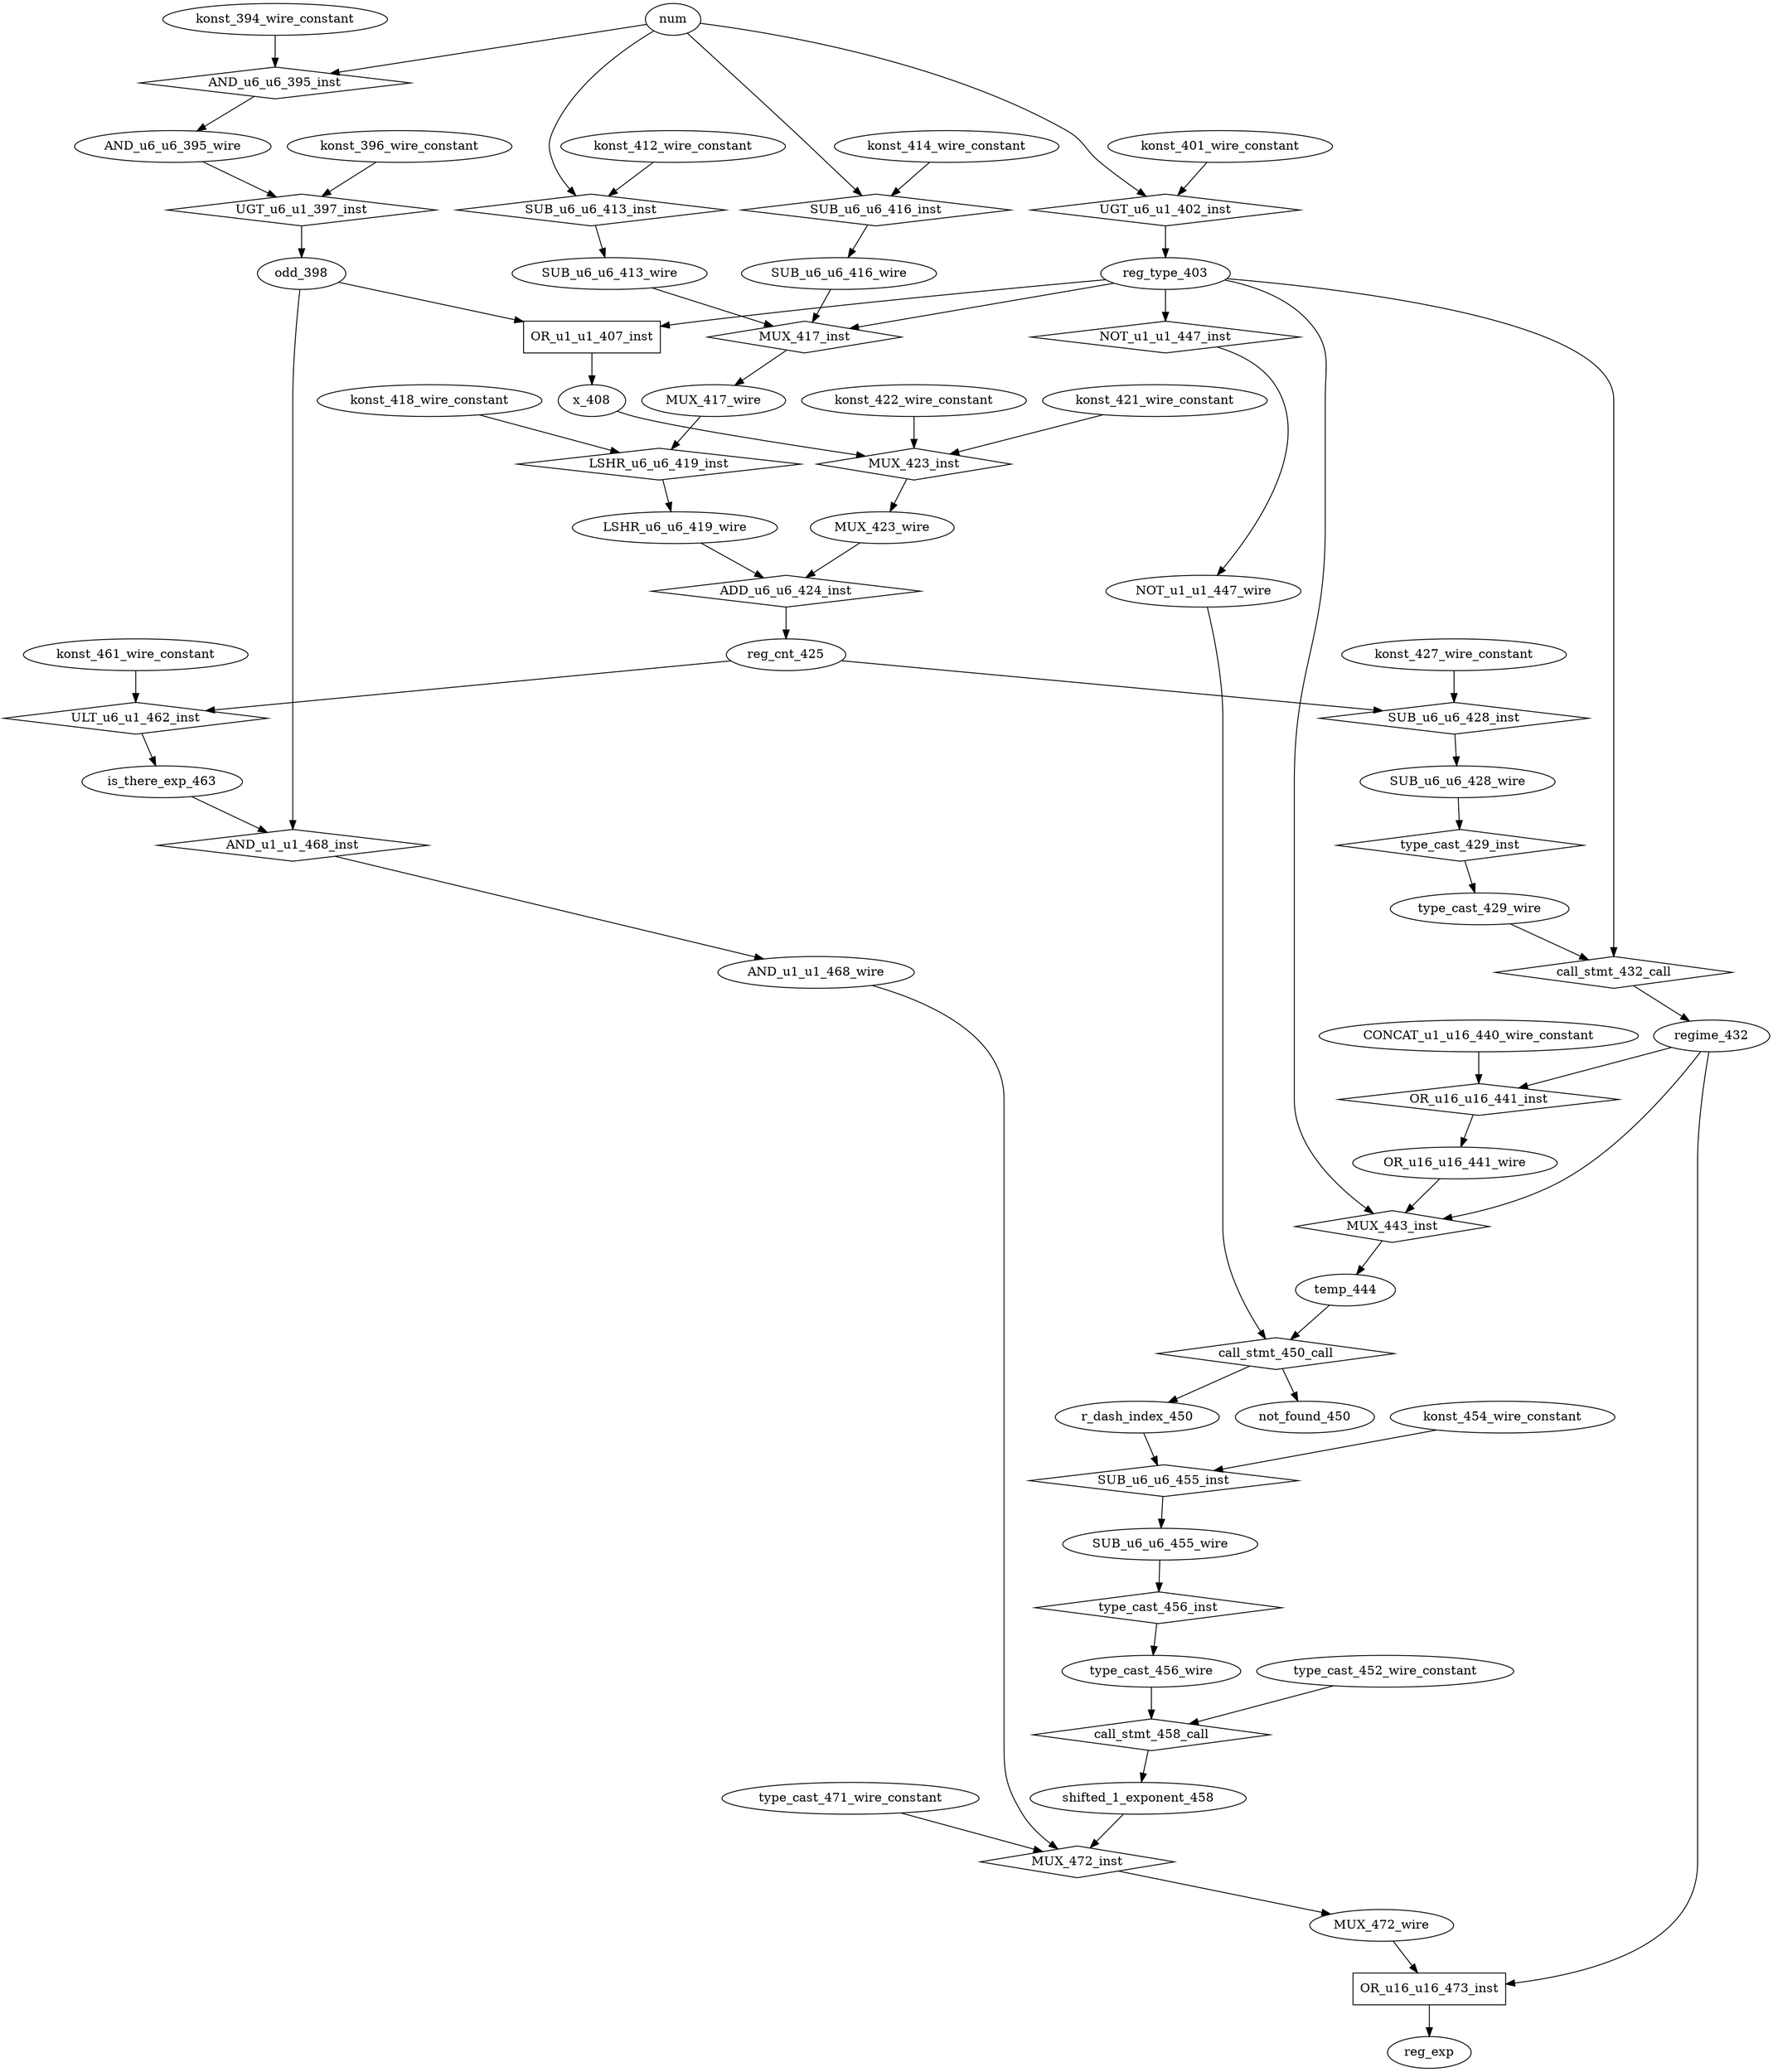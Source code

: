 digraph data_path {
  AND_u1_u1_468_wire [shape=ellipse];
  AND_u6_u6_395_wire [shape=ellipse];
  CONCAT_u1_u16_440_wire_constant [shape=ellipse];
  LSHR_u6_u6_419_wire [shape=ellipse];
  MUX_417_wire [shape=ellipse];
  MUX_423_wire [shape=ellipse];
  MUX_472_wire [shape=ellipse];
  NOT_u1_u1_447_wire [shape=ellipse];
  OR_u16_u16_441_wire [shape=ellipse];
  SUB_u6_u6_413_wire [shape=ellipse];
  SUB_u6_u6_416_wire [shape=ellipse];
  SUB_u6_u6_428_wire [shape=ellipse];
  SUB_u6_u6_455_wire [shape=ellipse];
  is_there_exp_463 [shape=ellipse];
  konst_394_wire_constant [shape=ellipse];
  konst_396_wire_constant [shape=ellipse];
  konst_401_wire_constant [shape=ellipse];
  konst_412_wire_constant [shape=ellipse];
  konst_414_wire_constant [shape=ellipse];
  konst_418_wire_constant [shape=ellipse];
  konst_421_wire_constant [shape=ellipse];
  konst_422_wire_constant [shape=ellipse];
  konst_427_wire_constant [shape=ellipse];
  konst_454_wire_constant [shape=ellipse];
  konst_461_wire_constant [shape=ellipse];
  not_found_450 [shape=ellipse];
  odd_398 [shape=ellipse];
  r_dash_index_450 [shape=ellipse];
  reg_cnt_425 [shape=ellipse];
  reg_type_403 [shape=ellipse];
  regime_432 [shape=ellipse];
  shifted_1_exponent_458 [shape=ellipse];
  temp_444 [shape=ellipse];
  type_cast_429_wire [shape=ellipse];
  type_cast_452_wire_constant [shape=ellipse];
  type_cast_456_wire [shape=ellipse];
  type_cast_471_wire_constant [shape=ellipse];
  x_408 [shape=ellipse];
  ADD_u6_u6_424_inst [shape=diamond];
LSHR_u6_u6_419_wire  -> ADD_u6_u6_424_inst;
MUX_423_wire  -> ADD_u6_u6_424_inst;
ADD_u6_u6_424_inst -> reg_cnt_425;
  AND_u1_u1_468_inst [shape=diamond];
odd_398  -> AND_u1_u1_468_inst;
is_there_exp_463  -> AND_u1_u1_468_inst;
AND_u1_u1_468_inst -> AND_u1_u1_468_wire;
  AND_u6_u6_395_inst [shape=diamond];
num  -> AND_u6_u6_395_inst;
konst_394_wire_constant  -> AND_u6_u6_395_inst;
AND_u6_u6_395_inst -> AND_u6_u6_395_wire;
  LSHR_u6_u6_419_inst [shape=diamond];
MUX_417_wire  -> LSHR_u6_u6_419_inst;
konst_418_wire_constant  -> LSHR_u6_u6_419_inst;
LSHR_u6_u6_419_inst -> LSHR_u6_u6_419_wire;
  MUX_417_inst [shape=diamond];
reg_type_403  -> MUX_417_inst;
SUB_u6_u6_413_wire  -> MUX_417_inst;
SUB_u6_u6_416_wire  -> MUX_417_inst;
MUX_417_inst -> MUX_417_wire;
  MUX_423_inst [shape=diamond];
x_408  -> MUX_423_inst;
konst_421_wire_constant  -> MUX_423_inst;
konst_422_wire_constant  -> MUX_423_inst;
MUX_423_inst -> MUX_423_wire;
  MUX_443_inst [shape=diamond];
reg_type_403  -> MUX_443_inst;
OR_u16_u16_441_wire  -> MUX_443_inst;
regime_432  -> MUX_443_inst;
MUX_443_inst -> temp_444;
  MUX_472_inst [shape=diamond];
AND_u1_u1_468_wire  -> MUX_472_inst;
shifted_1_exponent_458  -> MUX_472_inst;
type_cast_471_wire_constant  -> MUX_472_inst;
MUX_472_inst -> MUX_472_wire;
  NOT_u1_u1_447_inst [shape=diamond];
reg_type_403  -> NOT_u1_u1_447_inst;
NOT_u1_u1_447_inst -> NOT_u1_u1_447_wire;
  OR_u16_u16_441_inst [shape=diamond];
regime_432  -> OR_u16_u16_441_inst;
CONCAT_u1_u16_440_wire_constant  -> OR_u16_u16_441_inst;
OR_u16_u16_441_inst -> OR_u16_u16_441_wire;
  OR_u16_u16_473_inst [shape=rectangle];
regime_432  -> OR_u16_u16_473_inst;
MUX_472_wire  -> OR_u16_u16_473_inst;
OR_u16_u16_473_inst -> reg_exp;
  OR_u1_u1_407_inst [shape=rectangle];
reg_type_403  -> OR_u1_u1_407_inst;
odd_398  -> OR_u1_u1_407_inst;
OR_u1_u1_407_inst -> x_408;
  SUB_u6_u6_413_inst [shape=diamond];
num  -> SUB_u6_u6_413_inst;
konst_412_wire_constant  -> SUB_u6_u6_413_inst;
SUB_u6_u6_413_inst -> SUB_u6_u6_413_wire;
  SUB_u6_u6_416_inst [shape=diamond];
konst_414_wire_constant  -> SUB_u6_u6_416_inst;
num  -> SUB_u6_u6_416_inst;
SUB_u6_u6_416_inst -> SUB_u6_u6_416_wire;
  SUB_u6_u6_428_inst [shape=diamond];
reg_cnt_425  -> SUB_u6_u6_428_inst;
konst_427_wire_constant  -> SUB_u6_u6_428_inst;
SUB_u6_u6_428_inst -> SUB_u6_u6_428_wire;
  SUB_u6_u6_455_inst [shape=diamond];
r_dash_index_450  -> SUB_u6_u6_455_inst;
konst_454_wire_constant  -> SUB_u6_u6_455_inst;
SUB_u6_u6_455_inst -> SUB_u6_u6_455_wire;
  UGT_u6_u1_397_inst [shape=diamond];
AND_u6_u6_395_wire  -> UGT_u6_u1_397_inst;
konst_396_wire_constant  -> UGT_u6_u1_397_inst;
UGT_u6_u1_397_inst -> odd_398;
  UGT_u6_u1_402_inst [shape=diamond];
num  -> UGT_u6_u1_402_inst;
konst_401_wire_constant  -> UGT_u6_u1_402_inst;
UGT_u6_u1_402_inst -> reg_type_403;
  ULT_u6_u1_462_inst [shape=diamond];
reg_cnt_425  -> ULT_u6_u1_462_inst;
konst_461_wire_constant  -> ULT_u6_u1_462_inst;
ULT_u6_u1_462_inst -> is_there_exp_463;
  call_stmt_432_call [shape=diamond];
type_cast_429_wire  -> call_stmt_432_call;
reg_type_403  -> call_stmt_432_call;
call_stmt_432_call -> regime_432;
  call_stmt_450_call [shape=diamond];
temp_444  -> call_stmt_450_call;
NOT_u1_u1_447_wire  -> call_stmt_450_call;
call_stmt_450_call -> r_dash_index_450;
call_stmt_450_call -> not_found_450;
  call_stmt_458_call [shape=diamond];
type_cast_452_wire_constant  -> call_stmt_458_call;
type_cast_456_wire  -> call_stmt_458_call;
call_stmt_458_call -> shifted_1_exponent_458;
  type_cast_429_inst [shape=diamond];
SUB_u6_u6_428_wire  -> type_cast_429_inst;
type_cast_429_inst -> type_cast_429_wire;
  type_cast_456_inst [shape=diamond];
SUB_u6_u6_455_wire  -> type_cast_456_inst;
type_cast_456_inst -> type_cast_456_wire;
}
